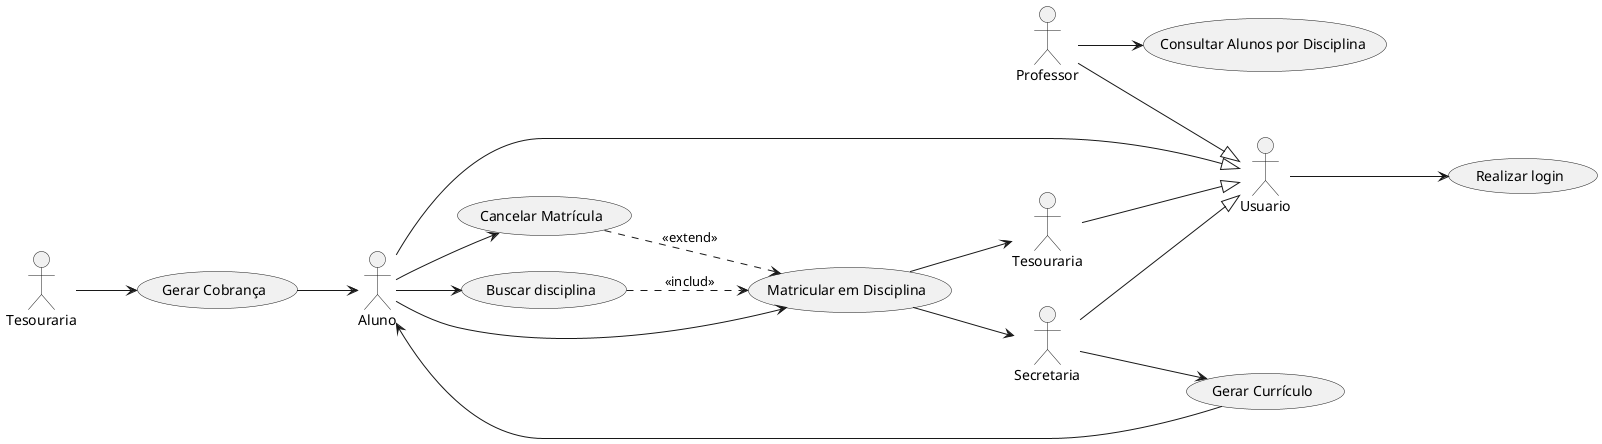 @startuml


left to right direction

' Define os atores
actor Aluno
actor Professor
actor Secretaria
actor SistemaCobranças as "Tesouraria"
actor Usuario

Aluno--|> Usuario
Professor--|> Usuario
Secretaria--|> Usuario
Tesouraria--|> Usuario

' Define os casos de uso
usecase "Gerar Currículo" as UC1
usecase "Consultar Alunos por Disciplina" as UC2
usecase "Matricular em Disciplina" as UC3
usecase "Cancelar Matrícula" as UC4
usecase "Gerar Cobrança" as UC5
usecase "Realizar login" as UC6
usecase "Buscar disciplina" as UC7

' Define as relações entre atores e casos de uso

Usuario --> UC6

Aluno --> UC4
Aluno --> UC3
Aluno --> UC7
UC3 --> Secretaria
UC3 --> Tesouraria

UC4 ..> UC3 : <<extend>>
UC7 ..> UC3 : <<includ>>

Professor --> UC2 

Secretaria --> UC1
UC1 --> Aluno

SistemaCobranças --> UC5
UC5 --> Aluno



@enduml
